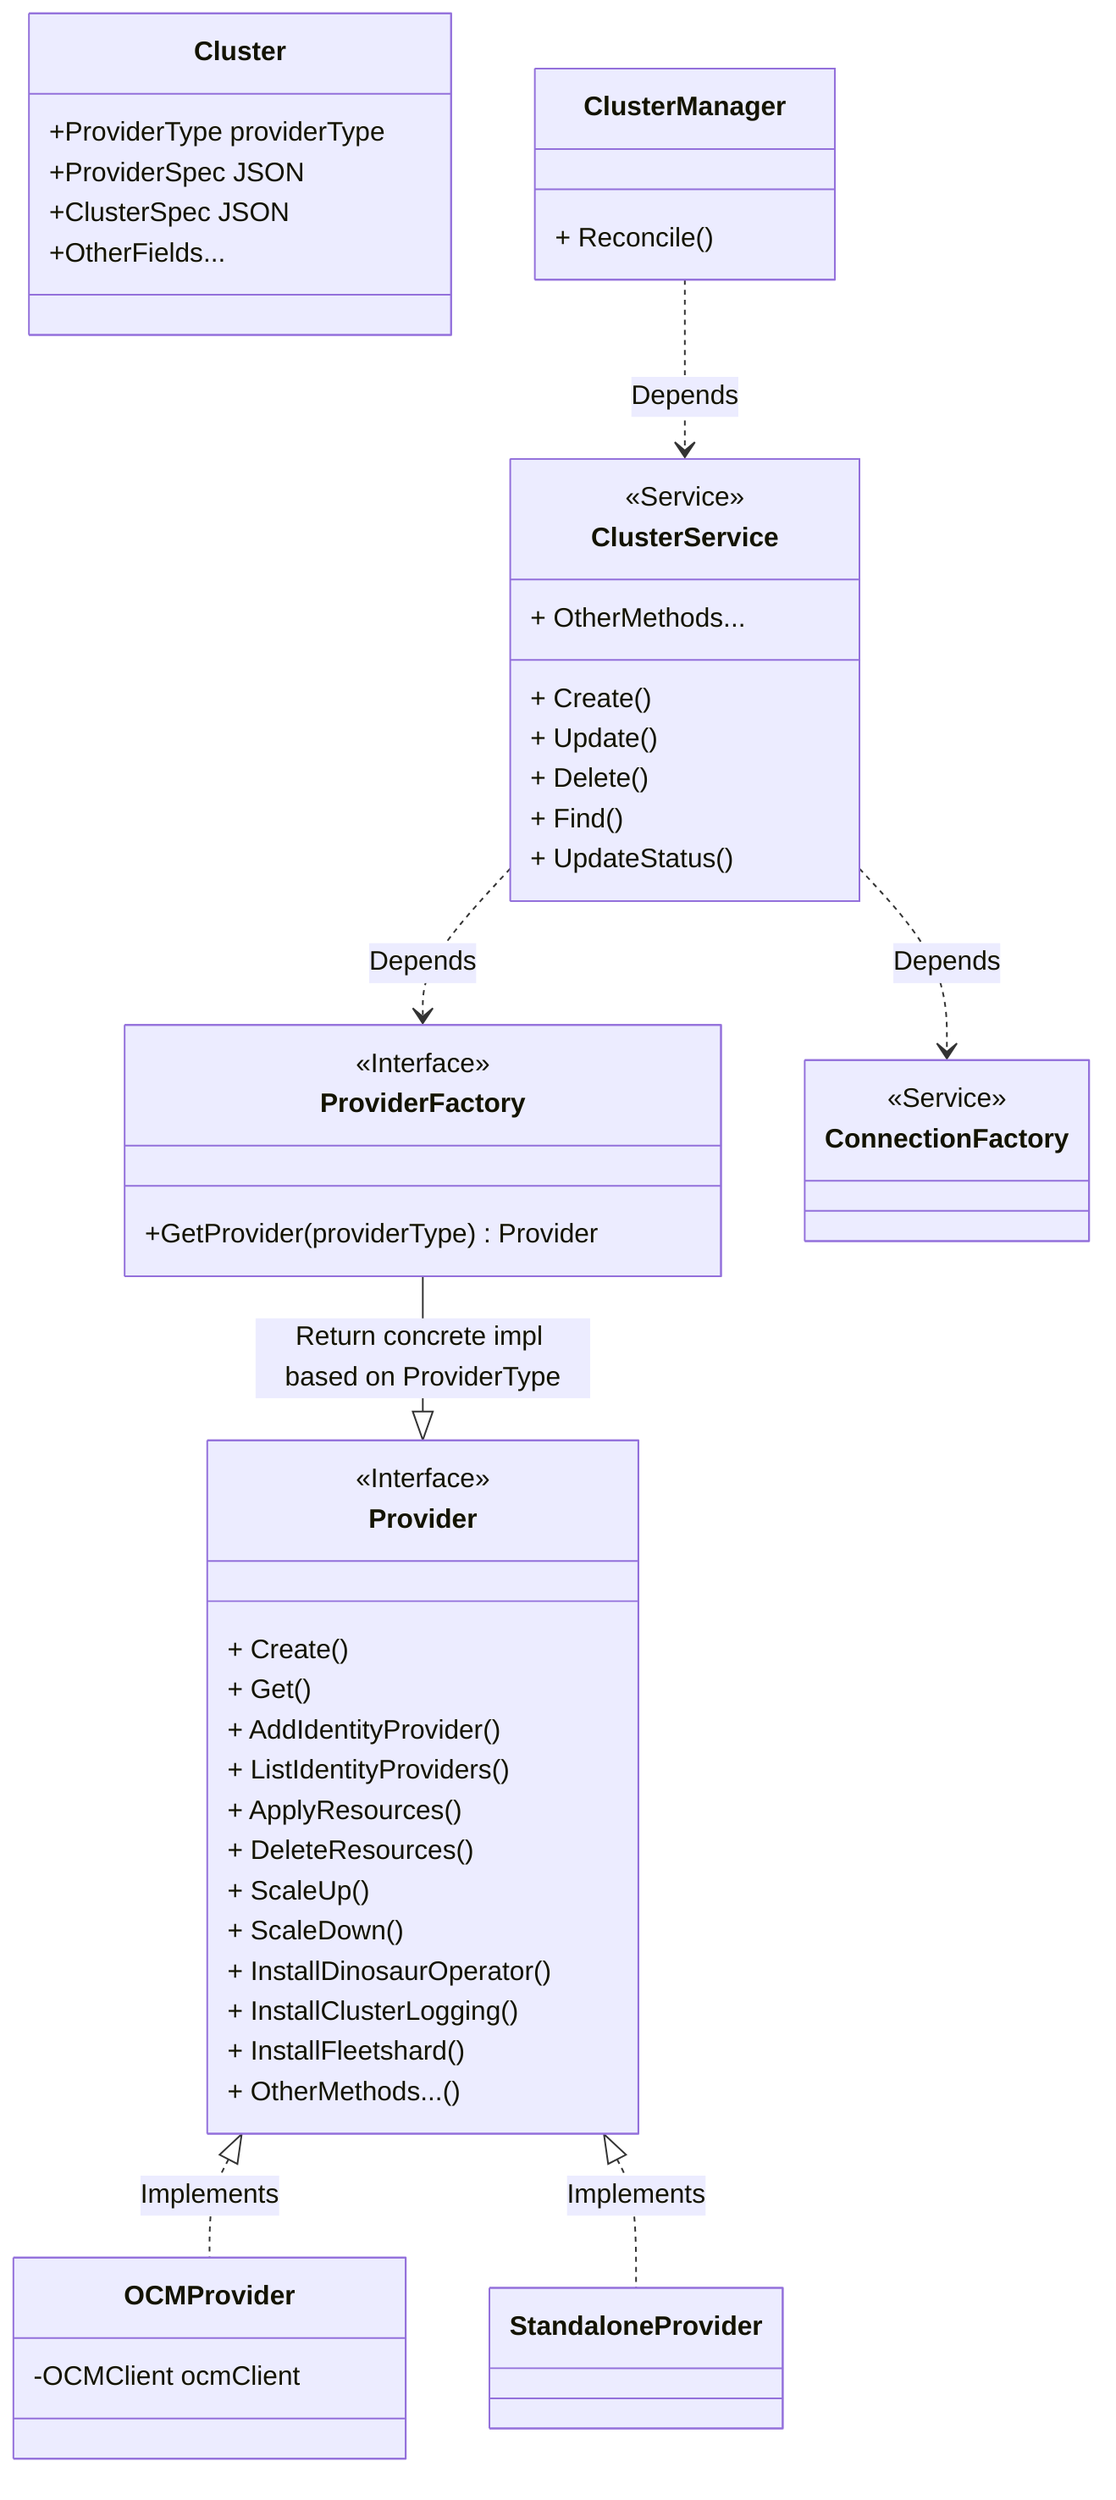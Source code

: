 classDiagram
  class Cluster {
      +ProviderType providerType
      +ProviderSpec JSON
      +ClusterSpec JSON
      +OtherFields...
  }

  class Provider {
      <<Interface>>
      + Create()
      + Get()
      + AddIdentityProvider()
      + ListIdentityProviders()
      + ApplyResources()
      + DeleteResources()
      + ScaleUp()
      + ScaleDown()
      + InstallDinosaurOperator()
      + InstallClusterLogging()
      + InstallFleetshard()
      + OtherMethods...()
  }

  class ProviderFactory {
      <<Interface>>
      +GetProvider(providerType) Provider
  }

  class OCMProvider{
      -OCMClient ocmClient
  }
  class StandaloneProvider {

  }

  class ConnectionFactory {
      <<Service>>
  }

  class ClusterService {
      <<Service>>
      + Create()
      + Update()
      + Delete()
      + Find()
      + UpdateStatus()
      + OtherMethods...
  }

  class ClusterManager {
      + Reconcile()
  }

  Provider <|.. OCMProvider: Implements
  Provider <|.. StandaloneProvider: Implements
  ProviderFactory --|> Provider: Return concrete impl based on ProviderType
  ClusterService ..> ProviderFactory: Depends
  ClusterService ..> ConnectionFactory: Depends
  ClusterManager ..> ClusterService: Depends